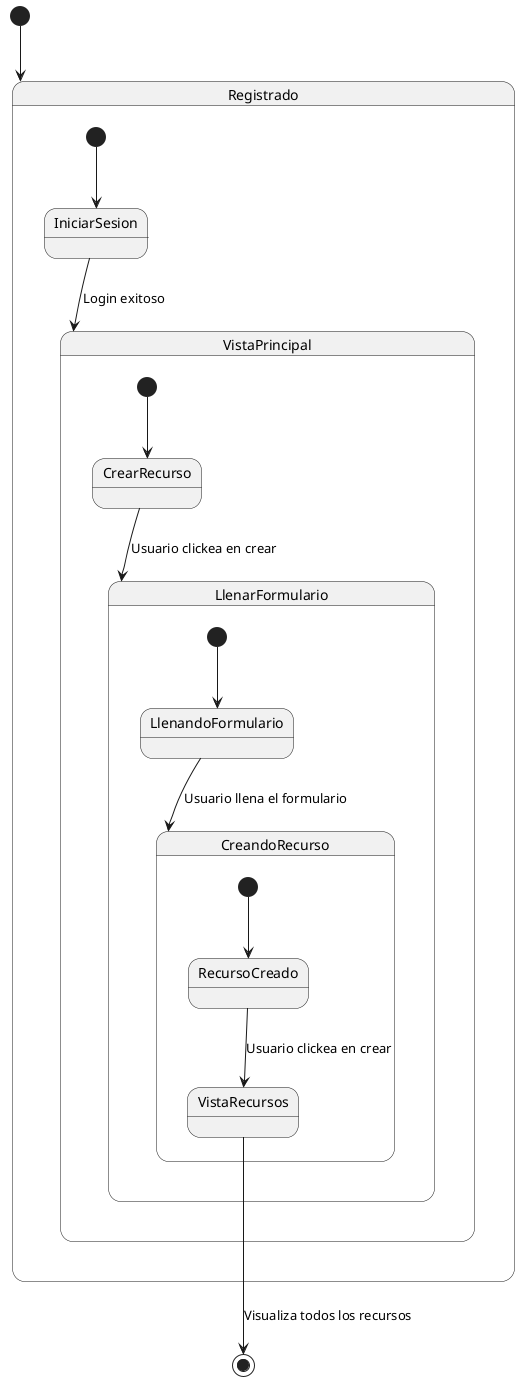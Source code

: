 @startuml
[*] --> Registrado

state Registrado {
  [*] --> IniciarSesion
  IniciarSesion --> VistaPrincipal : Login exitoso
}

state VistaPrincipal {
  [*] --> CrearRecurso
  CrearRecurso --> LlenarFormulario : Usuario clickea en crear
}

state LlenarFormulario {
  [*] --> LlenandoFormulario
  LlenandoFormulario --> CreandoRecurso : Usuario llena el formulario
}

state CreandoRecurso {
  [*] --> RecursoCreado
  RecursoCreado --> VistaRecursos : Usuario clickea en crear
}

VistaRecursos --> [*] : Visualiza todos los recursos
@enduml

